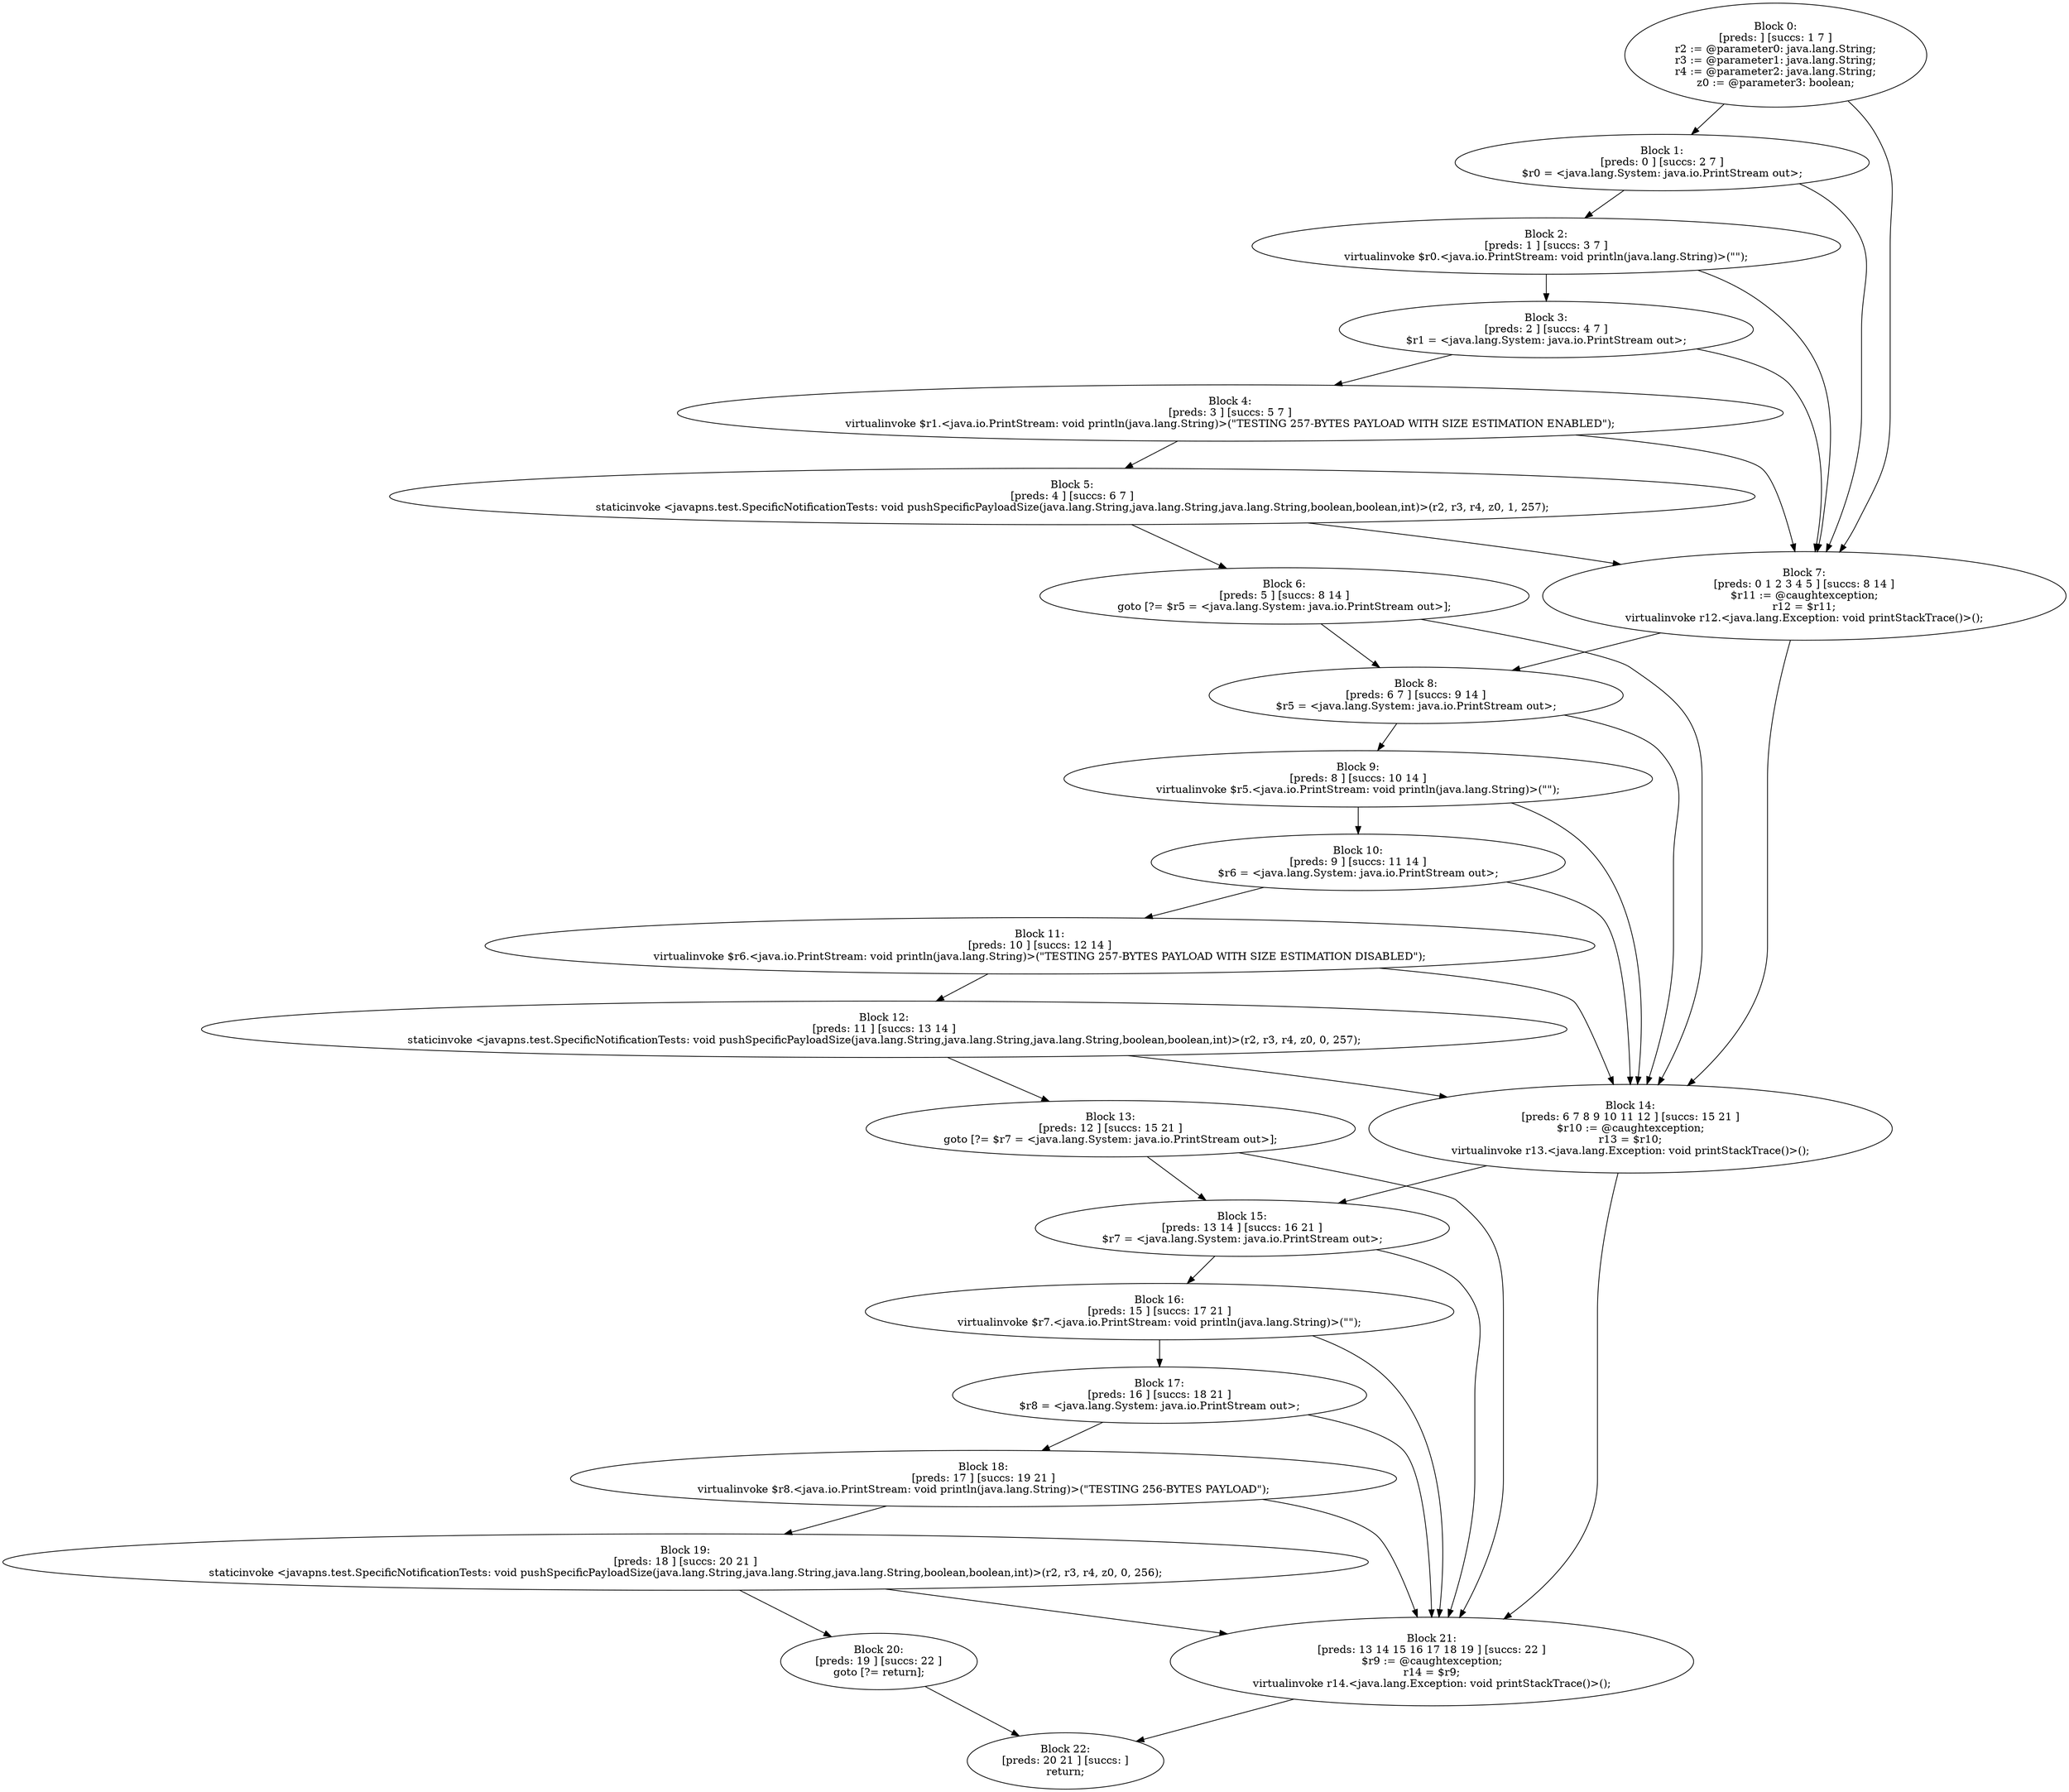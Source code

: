 digraph "unitGraph" {
    "Block 0:
[preds: ] [succs: 1 7 ]
r2 := @parameter0: java.lang.String;
r3 := @parameter1: java.lang.String;
r4 := @parameter2: java.lang.String;
z0 := @parameter3: boolean;
"
    "Block 1:
[preds: 0 ] [succs: 2 7 ]
$r0 = <java.lang.System: java.io.PrintStream out>;
"
    "Block 2:
[preds: 1 ] [succs: 3 7 ]
virtualinvoke $r0.<java.io.PrintStream: void println(java.lang.String)>(\"\");
"
    "Block 3:
[preds: 2 ] [succs: 4 7 ]
$r1 = <java.lang.System: java.io.PrintStream out>;
"
    "Block 4:
[preds: 3 ] [succs: 5 7 ]
virtualinvoke $r1.<java.io.PrintStream: void println(java.lang.String)>(\"TESTING 257-BYTES PAYLOAD WITH SIZE ESTIMATION ENABLED\");
"
    "Block 5:
[preds: 4 ] [succs: 6 7 ]
staticinvoke <javapns.test.SpecificNotificationTests: void pushSpecificPayloadSize(java.lang.String,java.lang.String,java.lang.String,boolean,boolean,int)>(r2, r3, r4, z0, 1, 257);
"
    "Block 6:
[preds: 5 ] [succs: 8 14 ]
goto [?= $r5 = <java.lang.System: java.io.PrintStream out>];
"
    "Block 7:
[preds: 0 1 2 3 4 5 ] [succs: 8 14 ]
$r11 := @caughtexception;
r12 = $r11;
virtualinvoke r12.<java.lang.Exception: void printStackTrace()>();
"
    "Block 8:
[preds: 6 7 ] [succs: 9 14 ]
$r5 = <java.lang.System: java.io.PrintStream out>;
"
    "Block 9:
[preds: 8 ] [succs: 10 14 ]
virtualinvoke $r5.<java.io.PrintStream: void println(java.lang.String)>(\"\");
"
    "Block 10:
[preds: 9 ] [succs: 11 14 ]
$r6 = <java.lang.System: java.io.PrintStream out>;
"
    "Block 11:
[preds: 10 ] [succs: 12 14 ]
virtualinvoke $r6.<java.io.PrintStream: void println(java.lang.String)>(\"TESTING 257-BYTES PAYLOAD WITH SIZE ESTIMATION DISABLED\");
"
    "Block 12:
[preds: 11 ] [succs: 13 14 ]
staticinvoke <javapns.test.SpecificNotificationTests: void pushSpecificPayloadSize(java.lang.String,java.lang.String,java.lang.String,boolean,boolean,int)>(r2, r3, r4, z0, 0, 257);
"
    "Block 13:
[preds: 12 ] [succs: 15 21 ]
goto [?= $r7 = <java.lang.System: java.io.PrintStream out>];
"
    "Block 14:
[preds: 6 7 8 9 10 11 12 ] [succs: 15 21 ]
$r10 := @caughtexception;
r13 = $r10;
virtualinvoke r13.<java.lang.Exception: void printStackTrace()>();
"
    "Block 15:
[preds: 13 14 ] [succs: 16 21 ]
$r7 = <java.lang.System: java.io.PrintStream out>;
"
    "Block 16:
[preds: 15 ] [succs: 17 21 ]
virtualinvoke $r7.<java.io.PrintStream: void println(java.lang.String)>(\"\");
"
    "Block 17:
[preds: 16 ] [succs: 18 21 ]
$r8 = <java.lang.System: java.io.PrintStream out>;
"
    "Block 18:
[preds: 17 ] [succs: 19 21 ]
virtualinvoke $r8.<java.io.PrintStream: void println(java.lang.String)>(\"TESTING 256-BYTES PAYLOAD\");
"
    "Block 19:
[preds: 18 ] [succs: 20 21 ]
staticinvoke <javapns.test.SpecificNotificationTests: void pushSpecificPayloadSize(java.lang.String,java.lang.String,java.lang.String,boolean,boolean,int)>(r2, r3, r4, z0, 0, 256);
"
    "Block 20:
[preds: 19 ] [succs: 22 ]
goto [?= return];
"
    "Block 21:
[preds: 13 14 15 16 17 18 19 ] [succs: 22 ]
$r9 := @caughtexception;
r14 = $r9;
virtualinvoke r14.<java.lang.Exception: void printStackTrace()>();
"
    "Block 22:
[preds: 20 21 ] [succs: ]
return;
"
    "Block 0:
[preds: ] [succs: 1 7 ]
r2 := @parameter0: java.lang.String;
r3 := @parameter1: java.lang.String;
r4 := @parameter2: java.lang.String;
z0 := @parameter3: boolean;
"->"Block 1:
[preds: 0 ] [succs: 2 7 ]
$r0 = <java.lang.System: java.io.PrintStream out>;
";
    "Block 0:
[preds: ] [succs: 1 7 ]
r2 := @parameter0: java.lang.String;
r3 := @parameter1: java.lang.String;
r4 := @parameter2: java.lang.String;
z0 := @parameter3: boolean;
"->"Block 7:
[preds: 0 1 2 3 4 5 ] [succs: 8 14 ]
$r11 := @caughtexception;
r12 = $r11;
virtualinvoke r12.<java.lang.Exception: void printStackTrace()>();
";
    "Block 1:
[preds: 0 ] [succs: 2 7 ]
$r0 = <java.lang.System: java.io.PrintStream out>;
"->"Block 2:
[preds: 1 ] [succs: 3 7 ]
virtualinvoke $r0.<java.io.PrintStream: void println(java.lang.String)>(\"\");
";
    "Block 1:
[preds: 0 ] [succs: 2 7 ]
$r0 = <java.lang.System: java.io.PrintStream out>;
"->"Block 7:
[preds: 0 1 2 3 4 5 ] [succs: 8 14 ]
$r11 := @caughtexception;
r12 = $r11;
virtualinvoke r12.<java.lang.Exception: void printStackTrace()>();
";
    "Block 2:
[preds: 1 ] [succs: 3 7 ]
virtualinvoke $r0.<java.io.PrintStream: void println(java.lang.String)>(\"\");
"->"Block 3:
[preds: 2 ] [succs: 4 7 ]
$r1 = <java.lang.System: java.io.PrintStream out>;
";
    "Block 2:
[preds: 1 ] [succs: 3 7 ]
virtualinvoke $r0.<java.io.PrintStream: void println(java.lang.String)>(\"\");
"->"Block 7:
[preds: 0 1 2 3 4 5 ] [succs: 8 14 ]
$r11 := @caughtexception;
r12 = $r11;
virtualinvoke r12.<java.lang.Exception: void printStackTrace()>();
";
    "Block 3:
[preds: 2 ] [succs: 4 7 ]
$r1 = <java.lang.System: java.io.PrintStream out>;
"->"Block 4:
[preds: 3 ] [succs: 5 7 ]
virtualinvoke $r1.<java.io.PrintStream: void println(java.lang.String)>(\"TESTING 257-BYTES PAYLOAD WITH SIZE ESTIMATION ENABLED\");
";
    "Block 3:
[preds: 2 ] [succs: 4 7 ]
$r1 = <java.lang.System: java.io.PrintStream out>;
"->"Block 7:
[preds: 0 1 2 3 4 5 ] [succs: 8 14 ]
$r11 := @caughtexception;
r12 = $r11;
virtualinvoke r12.<java.lang.Exception: void printStackTrace()>();
";
    "Block 4:
[preds: 3 ] [succs: 5 7 ]
virtualinvoke $r1.<java.io.PrintStream: void println(java.lang.String)>(\"TESTING 257-BYTES PAYLOAD WITH SIZE ESTIMATION ENABLED\");
"->"Block 5:
[preds: 4 ] [succs: 6 7 ]
staticinvoke <javapns.test.SpecificNotificationTests: void pushSpecificPayloadSize(java.lang.String,java.lang.String,java.lang.String,boolean,boolean,int)>(r2, r3, r4, z0, 1, 257);
";
    "Block 4:
[preds: 3 ] [succs: 5 7 ]
virtualinvoke $r1.<java.io.PrintStream: void println(java.lang.String)>(\"TESTING 257-BYTES PAYLOAD WITH SIZE ESTIMATION ENABLED\");
"->"Block 7:
[preds: 0 1 2 3 4 5 ] [succs: 8 14 ]
$r11 := @caughtexception;
r12 = $r11;
virtualinvoke r12.<java.lang.Exception: void printStackTrace()>();
";
    "Block 5:
[preds: 4 ] [succs: 6 7 ]
staticinvoke <javapns.test.SpecificNotificationTests: void pushSpecificPayloadSize(java.lang.String,java.lang.String,java.lang.String,boolean,boolean,int)>(r2, r3, r4, z0, 1, 257);
"->"Block 6:
[preds: 5 ] [succs: 8 14 ]
goto [?= $r5 = <java.lang.System: java.io.PrintStream out>];
";
    "Block 5:
[preds: 4 ] [succs: 6 7 ]
staticinvoke <javapns.test.SpecificNotificationTests: void pushSpecificPayloadSize(java.lang.String,java.lang.String,java.lang.String,boolean,boolean,int)>(r2, r3, r4, z0, 1, 257);
"->"Block 7:
[preds: 0 1 2 3 4 5 ] [succs: 8 14 ]
$r11 := @caughtexception;
r12 = $r11;
virtualinvoke r12.<java.lang.Exception: void printStackTrace()>();
";
    "Block 6:
[preds: 5 ] [succs: 8 14 ]
goto [?= $r5 = <java.lang.System: java.io.PrintStream out>];
"->"Block 8:
[preds: 6 7 ] [succs: 9 14 ]
$r5 = <java.lang.System: java.io.PrintStream out>;
";
    "Block 6:
[preds: 5 ] [succs: 8 14 ]
goto [?= $r5 = <java.lang.System: java.io.PrintStream out>];
"->"Block 14:
[preds: 6 7 8 9 10 11 12 ] [succs: 15 21 ]
$r10 := @caughtexception;
r13 = $r10;
virtualinvoke r13.<java.lang.Exception: void printStackTrace()>();
";
    "Block 7:
[preds: 0 1 2 3 4 5 ] [succs: 8 14 ]
$r11 := @caughtexception;
r12 = $r11;
virtualinvoke r12.<java.lang.Exception: void printStackTrace()>();
"->"Block 8:
[preds: 6 7 ] [succs: 9 14 ]
$r5 = <java.lang.System: java.io.PrintStream out>;
";
    "Block 7:
[preds: 0 1 2 3 4 5 ] [succs: 8 14 ]
$r11 := @caughtexception;
r12 = $r11;
virtualinvoke r12.<java.lang.Exception: void printStackTrace()>();
"->"Block 14:
[preds: 6 7 8 9 10 11 12 ] [succs: 15 21 ]
$r10 := @caughtexception;
r13 = $r10;
virtualinvoke r13.<java.lang.Exception: void printStackTrace()>();
";
    "Block 8:
[preds: 6 7 ] [succs: 9 14 ]
$r5 = <java.lang.System: java.io.PrintStream out>;
"->"Block 9:
[preds: 8 ] [succs: 10 14 ]
virtualinvoke $r5.<java.io.PrintStream: void println(java.lang.String)>(\"\");
";
    "Block 8:
[preds: 6 7 ] [succs: 9 14 ]
$r5 = <java.lang.System: java.io.PrintStream out>;
"->"Block 14:
[preds: 6 7 8 9 10 11 12 ] [succs: 15 21 ]
$r10 := @caughtexception;
r13 = $r10;
virtualinvoke r13.<java.lang.Exception: void printStackTrace()>();
";
    "Block 9:
[preds: 8 ] [succs: 10 14 ]
virtualinvoke $r5.<java.io.PrintStream: void println(java.lang.String)>(\"\");
"->"Block 10:
[preds: 9 ] [succs: 11 14 ]
$r6 = <java.lang.System: java.io.PrintStream out>;
";
    "Block 9:
[preds: 8 ] [succs: 10 14 ]
virtualinvoke $r5.<java.io.PrintStream: void println(java.lang.String)>(\"\");
"->"Block 14:
[preds: 6 7 8 9 10 11 12 ] [succs: 15 21 ]
$r10 := @caughtexception;
r13 = $r10;
virtualinvoke r13.<java.lang.Exception: void printStackTrace()>();
";
    "Block 10:
[preds: 9 ] [succs: 11 14 ]
$r6 = <java.lang.System: java.io.PrintStream out>;
"->"Block 11:
[preds: 10 ] [succs: 12 14 ]
virtualinvoke $r6.<java.io.PrintStream: void println(java.lang.String)>(\"TESTING 257-BYTES PAYLOAD WITH SIZE ESTIMATION DISABLED\");
";
    "Block 10:
[preds: 9 ] [succs: 11 14 ]
$r6 = <java.lang.System: java.io.PrintStream out>;
"->"Block 14:
[preds: 6 7 8 9 10 11 12 ] [succs: 15 21 ]
$r10 := @caughtexception;
r13 = $r10;
virtualinvoke r13.<java.lang.Exception: void printStackTrace()>();
";
    "Block 11:
[preds: 10 ] [succs: 12 14 ]
virtualinvoke $r6.<java.io.PrintStream: void println(java.lang.String)>(\"TESTING 257-BYTES PAYLOAD WITH SIZE ESTIMATION DISABLED\");
"->"Block 12:
[preds: 11 ] [succs: 13 14 ]
staticinvoke <javapns.test.SpecificNotificationTests: void pushSpecificPayloadSize(java.lang.String,java.lang.String,java.lang.String,boolean,boolean,int)>(r2, r3, r4, z0, 0, 257);
";
    "Block 11:
[preds: 10 ] [succs: 12 14 ]
virtualinvoke $r6.<java.io.PrintStream: void println(java.lang.String)>(\"TESTING 257-BYTES PAYLOAD WITH SIZE ESTIMATION DISABLED\");
"->"Block 14:
[preds: 6 7 8 9 10 11 12 ] [succs: 15 21 ]
$r10 := @caughtexception;
r13 = $r10;
virtualinvoke r13.<java.lang.Exception: void printStackTrace()>();
";
    "Block 12:
[preds: 11 ] [succs: 13 14 ]
staticinvoke <javapns.test.SpecificNotificationTests: void pushSpecificPayloadSize(java.lang.String,java.lang.String,java.lang.String,boolean,boolean,int)>(r2, r3, r4, z0, 0, 257);
"->"Block 13:
[preds: 12 ] [succs: 15 21 ]
goto [?= $r7 = <java.lang.System: java.io.PrintStream out>];
";
    "Block 12:
[preds: 11 ] [succs: 13 14 ]
staticinvoke <javapns.test.SpecificNotificationTests: void pushSpecificPayloadSize(java.lang.String,java.lang.String,java.lang.String,boolean,boolean,int)>(r2, r3, r4, z0, 0, 257);
"->"Block 14:
[preds: 6 7 8 9 10 11 12 ] [succs: 15 21 ]
$r10 := @caughtexception;
r13 = $r10;
virtualinvoke r13.<java.lang.Exception: void printStackTrace()>();
";
    "Block 13:
[preds: 12 ] [succs: 15 21 ]
goto [?= $r7 = <java.lang.System: java.io.PrintStream out>];
"->"Block 15:
[preds: 13 14 ] [succs: 16 21 ]
$r7 = <java.lang.System: java.io.PrintStream out>;
";
    "Block 13:
[preds: 12 ] [succs: 15 21 ]
goto [?= $r7 = <java.lang.System: java.io.PrintStream out>];
"->"Block 21:
[preds: 13 14 15 16 17 18 19 ] [succs: 22 ]
$r9 := @caughtexception;
r14 = $r9;
virtualinvoke r14.<java.lang.Exception: void printStackTrace()>();
";
    "Block 14:
[preds: 6 7 8 9 10 11 12 ] [succs: 15 21 ]
$r10 := @caughtexception;
r13 = $r10;
virtualinvoke r13.<java.lang.Exception: void printStackTrace()>();
"->"Block 15:
[preds: 13 14 ] [succs: 16 21 ]
$r7 = <java.lang.System: java.io.PrintStream out>;
";
    "Block 14:
[preds: 6 7 8 9 10 11 12 ] [succs: 15 21 ]
$r10 := @caughtexception;
r13 = $r10;
virtualinvoke r13.<java.lang.Exception: void printStackTrace()>();
"->"Block 21:
[preds: 13 14 15 16 17 18 19 ] [succs: 22 ]
$r9 := @caughtexception;
r14 = $r9;
virtualinvoke r14.<java.lang.Exception: void printStackTrace()>();
";
    "Block 15:
[preds: 13 14 ] [succs: 16 21 ]
$r7 = <java.lang.System: java.io.PrintStream out>;
"->"Block 16:
[preds: 15 ] [succs: 17 21 ]
virtualinvoke $r7.<java.io.PrintStream: void println(java.lang.String)>(\"\");
";
    "Block 15:
[preds: 13 14 ] [succs: 16 21 ]
$r7 = <java.lang.System: java.io.PrintStream out>;
"->"Block 21:
[preds: 13 14 15 16 17 18 19 ] [succs: 22 ]
$r9 := @caughtexception;
r14 = $r9;
virtualinvoke r14.<java.lang.Exception: void printStackTrace()>();
";
    "Block 16:
[preds: 15 ] [succs: 17 21 ]
virtualinvoke $r7.<java.io.PrintStream: void println(java.lang.String)>(\"\");
"->"Block 17:
[preds: 16 ] [succs: 18 21 ]
$r8 = <java.lang.System: java.io.PrintStream out>;
";
    "Block 16:
[preds: 15 ] [succs: 17 21 ]
virtualinvoke $r7.<java.io.PrintStream: void println(java.lang.String)>(\"\");
"->"Block 21:
[preds: 13 14 15 16 17 18 19 ] [succs: 22 ]
$r9 := @caughtexception;
r14 = $r9;
virtualinvoke r14.<java.lang.Exception: void printStackTrace()>();
";
    "Block 17:
[preds: 16 ] [succs: 18 21 ]
$r8 = <java.lang.System: java.io.PrintStream out>;
"->"Block 18:
[preds: 17 ] [succs: 19 21 ]
virtualinvoke $r8.<java.io.PrintStream: void println(java.lang.String)>(\"TESTING 256-BYTES PAYLOAD\");
";
    "Block 17:
[preds: 16 ] [succs: 18 21 ]
$r8 = <java.lang.System: java.io.PrintStream out>;
"->"Block 21:
[preds: 13 14 15 16 17 18 19 ] [succs: 22 ]
$r9 := @caughtexception;
r14 = $r9;
virtualinvoke r14.<java.lang.Exception: void printStackTrace()>();
";
    "Block 18:
[preds: 17 ] [succs: 19 21 ]
virtualinvoke $r8.<java.io.PrintStream: void println(java.lang.String)>(\"TESTING 256-BYTES PAYLOAD\");
"->"Block 19:
[preds: 18 ] [succs: 20 21 ]
staticinvoke <javapns.test.SpecificNotificationTests: void pushSpecificPayloadSize(java.lang.String,java.lang.String,java.lang.String,boolean,boolean,int)>(r2, r3, r4, z0, 0, 256);
";
    "Block 18:
[preds: 17 ] [succs: 19 21 ]
virtualinvoke $r8.<java.io.PrintStream: void println(java.lang.String)>(\"TESTING 256-BYTES PAYLOAD\");
"->"Block 21:
[preds: 13 14 15 16 17 18 19 ] [succs: 22 ]
$r9 := @caughtexception;
r14 = $r9;
virtualinvoke r14.<java.lang.Exception: void printStackTrace()>();
";
    "Block 19:
[preds: 18 ] [succs: 20 21 ]
staticinvoke <javapns.test.SpecificNotificationTests: void pushSpecificPayloadSize(java.lang.String,java.lang.String,java.lang.String,boolean,boolean,int)>(r2, r3, r4, z0, 0, 256);
"->"Block 20:
[preds: 19 ] [succs: 22 ]
goto [?= return];
";
    "Block 19:
[preds: 18 ] [succs: 20 21 ]
staticinvoke <javapns.test.SpecificNotificationTests: void pushSpecificPayloadSize(java.lang.String,java.lang.String,java.lang.String,boolean,boolean,int)>(r2, r3, r4, z0, 0, 256);
"->"Block 21:
[preds: 13 14 15 16 17 18 19 ] [succs: 22 ]
$r9 := @caughtexception;
r14 = $r9;
virtualinvoke r14.<java.lang.Exception: void printStackTrace()>();
";
    "Block 20:
[preds: 19 ] [succs: 22 ]
goto [?= return];
"->"Block 22:
[preds: 20 21 ] [succs: ]
return;
";
    "Block 21:
[preds: 13 14 15 16 17 18 19 ] [succs: 22 ]
$r9 := @caughtexception;
r14 = $r9;
virtualinvoke r14.<java.lang.Exception: void printStackTrace()>();
"->"Block 22:
[preds: 20 21 ] [succs: ]
return;
";
}
